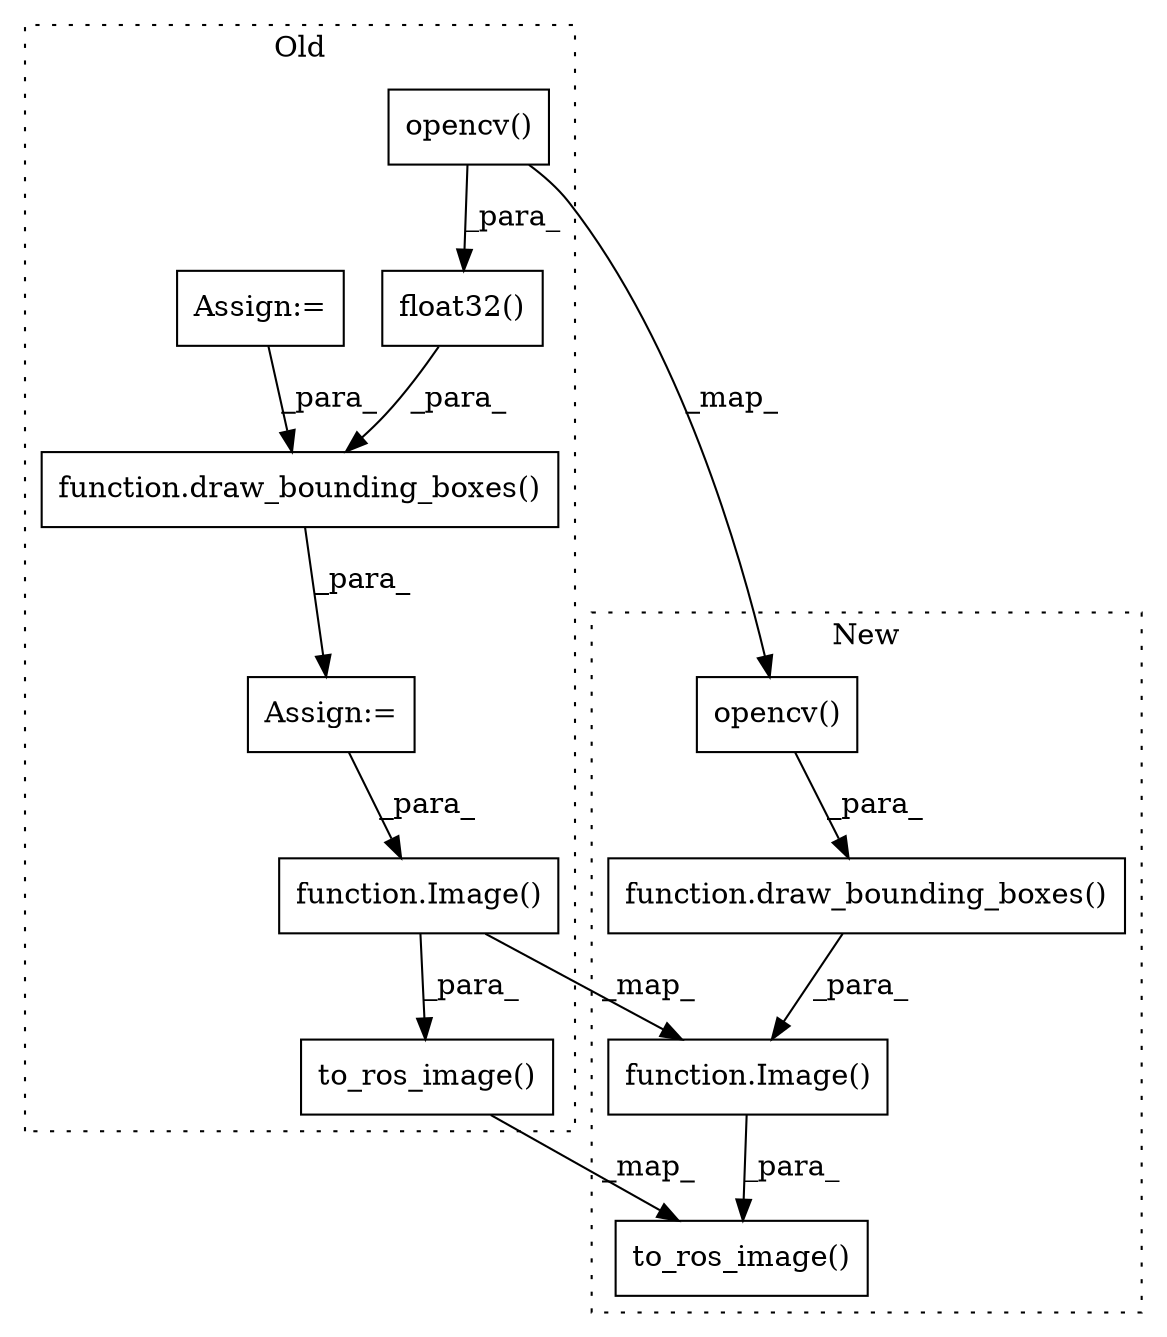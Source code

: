 digraph G {
subgraph cluster0 {
1 [label="to_ros_image()" a="75" s="5016,5053" l="25,18" shape="box"];
3 [label="function.Image()" a="75" s="5041,5052" l="6,1" shape="box"];
5 [label="Assign:=" a="68" s="4878" l="3" shape="box"];
6 [label="opencv()" a="75" s="4351" l="14" shape="box"];
8 [label="function.draw_bounding_boxes()" a="75" s="4881,4917" l="20,31" shape="box"];
10 [label="float32()" a="75" s="4340,4365" l="11,1" shape="box"];
11 [label="Assign:=" a="68" s="4824" l="3" shape="box"];
label = "Old";
style="dotted";
}
subgraph cluster1 {
2 [label="to_ros_image()" a="75" s="5560,5597" l="25,18" shape="box"];
4 [label="function.Image()" a="75" s="5585,5596" l="6,1" shape="box"];
7 [label="opencv()" a="75" s="4986" l="14" shape="box"];
9 [label="function.draw_bounding_boxes()" a="75" s="5344,5376" l="20,43" shape="box"];
label = "New";
style="dotted";
}
1 -> 2 [label="_map_"];
3 -> 1 [label="_para_"];
3 -> 4 [label="_map_"];
4 -> 2 [label="_para_"];
5 -> 3 [label="_para_"];
6 -> 7 [label="_map_"];
6 -> 10 [label="_para_"];
7 -> 9 [label="_para_"];
8 -> 5 [label="_para_"];
9 -> 4 [label="_para_"];
10 -> 8 [label="_para_"];
11 -> 8 [label="_para_"];
}